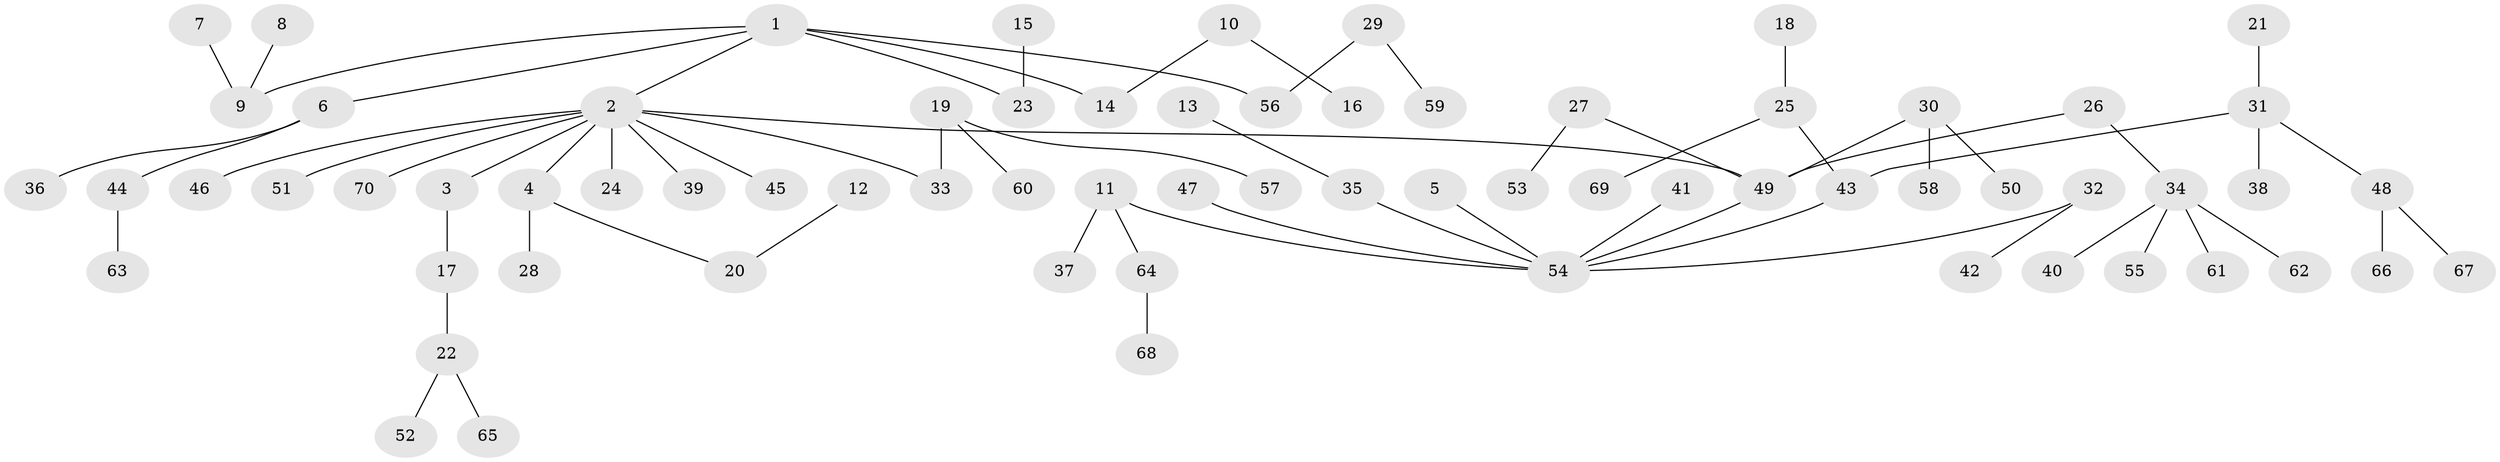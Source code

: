 // original degree distribution, {7: 0.02142857142857143, 5: 0.014285714285714285, 4: 0.05714285714285714, 3: 0.18571428571428572, 2: 0.22142857142857142, 6: 0.007142857142857143, 1: 0.4928571428571429}
// Generated by graph-tools (version 1.1) at 2025/50/03/09/25 03:50:23]
// undirected, 70 vertices, 69 edges
graph export_dot {
graph [start="1"]
  node [color=gray90,style=filled];
  1;
  2;
  3;
  4;
  5;
  6;
  7;
  8;
  9;
  10;
  11;
  12;
  13;
  14;
  15;
  16;
  17;
  18;
  19;
  20;
  21;
  22;
  23;
  24;
  25;
  26;
  27;
  28;
  29;
  30;
  31;
  32;
  33;
  34;
  35;
  36;
  37;
  38;
  39;
  40;
  41;
  42;
  43;
  44;
  45;
  46;
  47;
  48;
  49;
  50;
  51;
  52;
  53;
  54;
  55;
  56;
  57;
  58;
  59;
  60;
  61;
  62;
  63;
  64;
  65;
  66;
  67;
  68;
  69;
  70;
  1 -- 2 [weight=1.0];
  1 -- 6 [weight=1.0];
  1 -- 9 [weight=1.0];
  1 -- 14 [weight=1.0];
  1 -- 23 [weight=1.0];
  1 -- 56 [weight=1.0];
  2 -- 3 [weight=1.0];
  2 -- 4 [weight=1.0];
  2 -- 24 [weight=1.0];
  2 -- 33 [weight=1.0];
  2 -- 39 [weight=1.0];
  2 -- 45 [weight=1.0];
  2 -- 46 [weight=1.0];
  2 -- 49 [weight=1.0];
  2 -- 51 [weight=1.0];
  2 -- 70 [weight=1.0];
  3 -- 17 [weight=1.0];
  4 -- 20 [weight=1.0];
  4 -- 28 [weight=1.0];
  5 -- 54 [weight=1.0];
  6 -- 36 [weight=1.0];
  6 -- 44 [weight=1.0];
  7 -- 9 [weight=1.0];
  8 -- 9 [weight=1.0];
  10 -- 14 [weight=1.0];
  10 -- 16 [weight=1.0];
  11 -- 37 [weight=1.0];
  11 -- 54 [weight=1.0];
  11 -- 64 [weight=1.0];
  12 -- 20 [weight=1.0];
  13 -- 35 [weight=1.0];
  15 -- 23 [weight=1.0];
  17 -- 22 [weight=1.0];
  18 -- 25 [weight=1.0];
  19 -- 33 [weight=1.0];
  19 -- 57 [weight=1.0];
  19 -- 60 [weight=1.0];
  21 -- 31 [weight=1.0];
  22 -- 52 [weight=1.0];
  22 -- 65 [weight=1.0];
  25 -- 43 [weight=1.0];
  25 -- 69 [weight=1.0];
  26 -- 34 [weight=1.0];
  26 -- 49 [weight=1.0];
  27 -- 49 [weight=1.0];
  27 -- 53 [weight=1.0];
  29 -- 56 [weight=1.0];
  29 -- 59 [weight=1.0];
  30 -- 49 [weight=1.0];
  30 -- 50 [weight=1.0];
  30 -- 58 [weight=1.0];
  31 -- 38 [weight=1.0];
  31 -- 43 [weight=1.0];
  31 -- 48 [weight=1.0];
  32 -- 42 [weight=1.0];
  32 -- 54 [weight=1.0];
  34 -- 40 [weight=1.0];
  34 -- 55 [weight=1.0];
  34 -- 61 [weight=1.0];
  34 -- 62 [weight=1.0];
  35 -- 54 [weight=1.0];
  41 -- 54 [weight=1.0];
  43 -- 54 [weight=1.0];
  44 -- 63 [weight=1.0];
  47 -- 54 [weight=1.0];
  48 -- 66 [weight=1.0];
  48 -- 67 [weight=1.0];
  49 -- 54 [weight=1.0];
  64 -- 68 [weight=1.0];
}
